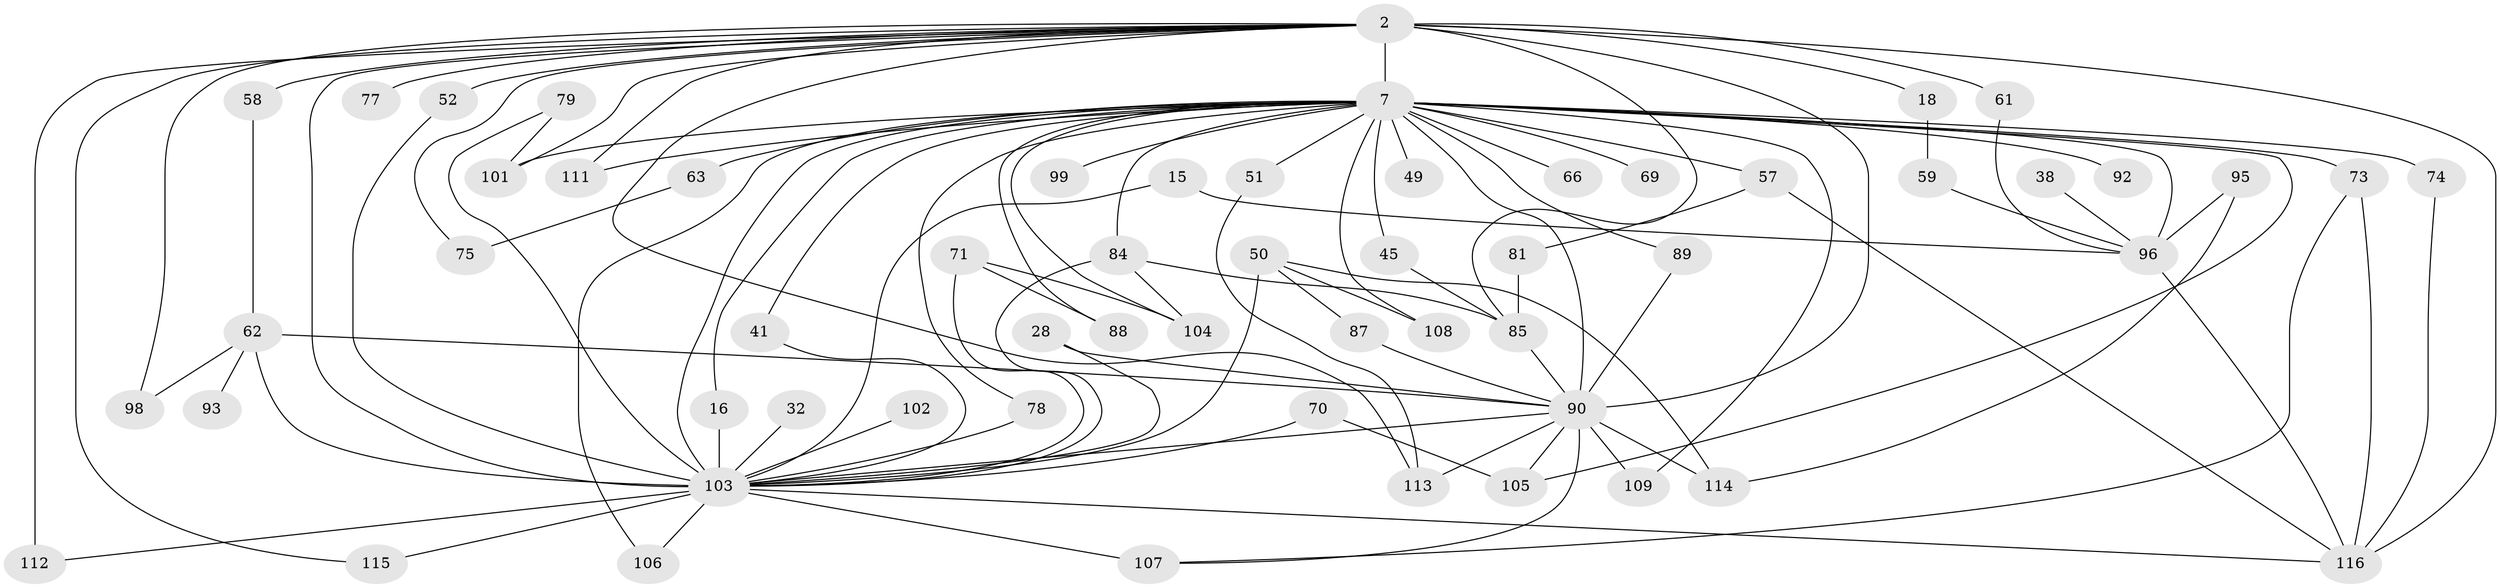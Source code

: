 // original degree distribution, {22: 0.034482758620689655, 25: 0.017241379310344827, 24: 0.008620689655172414, 20: 0.008620689655172414, 15: 0.008620689655172414, 16: 0.008620689655172414, 9: 0.008620689655172414, 5: 0.034482758620689655, 6: 0.008620689655172414, 7: 0.017241379310344827, 2: 0.5172413793103449, 4: 0.15517241379310345, 3: 0.1724137931034483}
// Generated by graph-tools (version 1.1) at 2025/49/03/04/25 21:49:13]
// undirected, 58 vertices, 103 edges
graph export_dot {
graph [start="1"]
  node [color=gray90,style=filled];
  2 [super="+1"];
  7 [super="+5+6"];
  15;
  16;
  18;
  28;
  32;
  38;
  41;
  45;
  49;
  50 [super="+21"];
  51;
  52;
  57 [super="+27"];
  58;
  59;
  61;
  62 [super="+17+46+42"];
  63;
  66;
  69;
  70;
  71;
  73 [super="+19+35"];
  74 [super="+40"];
  75;
  77;
  78;
  79;
  81;
  84 [super="+83"];
  85 [super="+76"];
  87;
  88;
  89;
  90 [super="+53+9"];
  92;
  93;
  95;
  96 [super="+11+68+91"];
  98;
  99;
  101 [super="+65"];
  102;
  103 [super="+12+44+10"];
  104 [super="+72"];
  105 [super="+34"];
  106 [super="+100"];
  107 [super="+56"];
  108 [super="+36"];
  109;
  111 [super="+97"];
  112 [super="+86"];
  113 [super="+80"];
  114 [super="+43"];
  115;
  116 [super="+14+37+94+26+110"];
  2 -- 7 [weight=8];
  2 -- 18 [weight=2];
  2 -- 75;
  2 -- 77 [weight=2];
  2 -- 85 [weight=3];
  2 -- 98;
  2 -- 112 [weight=2];
  2 -- 115;
  2 -- 101 [weight=2];
  2 -- 52;
  2 -- 58;
  2 -- 61;
  2 -- 111 [weight=2];
  2 -- 116 [weight=3];
  2 -- 90 [weight=5];
  2 -- 103 [weight=6];
  2 -- 113;
  7 -- 16;
  7 -- 49 [weight=2];
  7 -- 51 [weight=2];
  7 -- 63 [weight=2];
  7 -- 66 [weight=2];
  7 -- 84 [weight=2];
  7 -- 90 [weight=10];
  7 -- 99 [weight=2];
  7 -- 105;
  7 -- 69;
  7 -- 89;
  7 -- 96 [weight=7];
  7 -- 45;
  7 -- 109;
  7 -- 57 [weight=3];
  7 -- 101;
  7 -- 74 [weight=2];
  7 -- 78;
  7 -- 88;
  7 -- 92;
  7 -- 104;
  7 -- 41;
  7 -- 108 [weight=2];
  7 -- 111 [weight=3];
  7 -- 103 [weight=9];
  7 -- 106;
  7 -- 73 [weight=5];
  15 -- 96;
  15 -- 103;
  16 -- 103;
  18 -- 59;
  28 -- 90;
  28 -- 103;
  32 -- 103 [weight=2];
  38 -- 96;
  41 -- 103;
  45 -- 85;
  50 -- 87;
  50 -- 108;
  50 -- 114;
  50 -- 103 [weight=3];
  51 -- 113;
  52 -- 103;
  57 -- 81;
  57 -- 116;
  58 -- 62;
  59 -- 96;
  61 -- 96;
  62 -- 93 [weight=2];
  62 -- 98;
  62 -- 90;
  62 -- 103 [weight=5];
  63 -- 75;
  70 -- 103;
  70 -- 105;
  71 -- 88;
  71 -- 103 [weight=2];
  71 -- 104;
  73 -- 107;
  73 -- 116 [weight=2];
  74 -- 116;
  78 -- 103;
  79 -- 101;
  79 -- 103;
  81 -- 85;
  84 -- 85 [weight=2];
  84 -- 103 [weight=3];
  84 -- 104;
  85 -- 90 [weight=2];
  87 -- 90;
  89 -- 90;
  90 -- 109;
  90 -- 114 [weight=2];
  90 -- 103 [weight=4];
  90 -- 113;
  90 -- 107;
  90 -- 105 [weight=2];
  95 -- 114;
  95 -- 96;
  96 -- 116 [weight=2];
  102 -- 103;
  103 -- 107 [weight=2];
  103 -- 112;
  103 -- 115;
  103 -- 116 [weight=3];
  103 -- 106;
}
